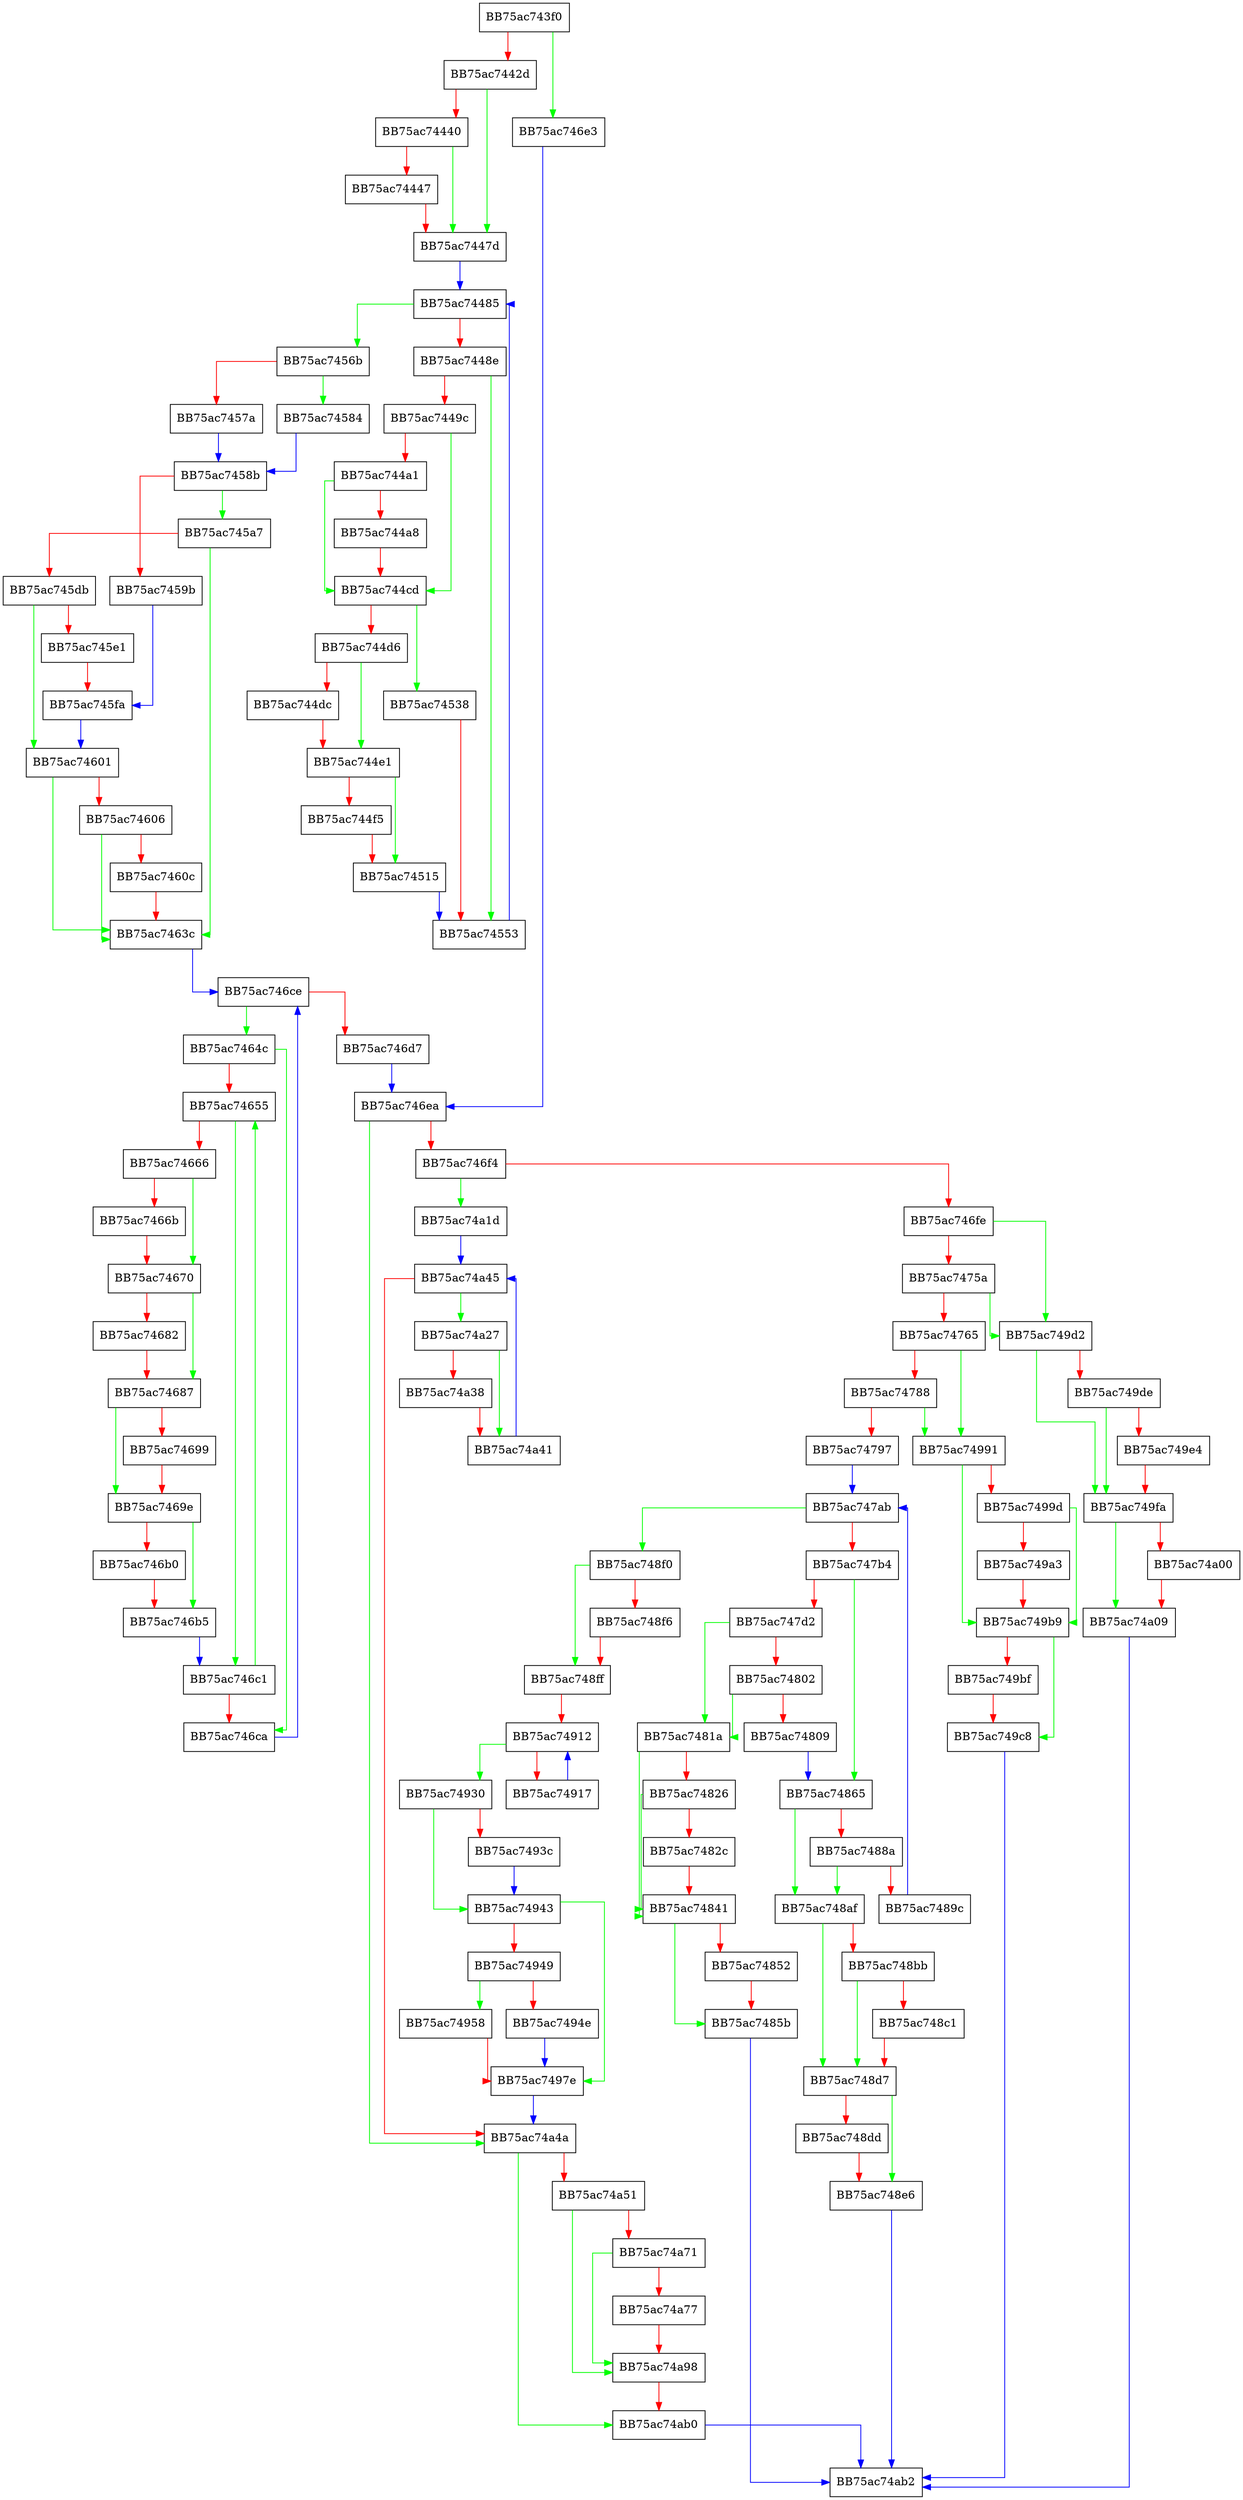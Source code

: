 digraph PostProcessRecordsWorker {
  node [shape="box"];
  graph [splines=ortho];
  BB75ac743f0 -> BB75ac746e3 [color="green"];
  BB75ac743f0 -> BB75ac7442d [color="red"];
  BB75ac7442d -> BB75ac7447d [color="green"];
  BB75ac7442d -> BB75ac74440 [color="red"];
  BB75ac74440 -> BB75ac7447d [color="green"];
  BB75ac74440 -> BB75ac74447 [color="red"];
  BB75ac74447 -> BB75ac7447d [color="red"];
  BB75ac7447d -> BB75ac74485 [color="blue"];
  BB75ac74485 -> BB75ac7456b [color="green"];
  BB75ac74485 -> BB75ac7448e [color="red"];
  BB75ac7448e -> BB75ac74553 [color="green"];
  BB75ac7448e -> BB75ac7449c [color="red"];
  BB75ac7449c -> BB75ac744cd [color="green"];
  BB75ac7449c -> BB75ac744a1 [color="red"];
  BB75ac744a1 -> BB75ac744cd [color="green"];
  BB75ac744a1 -> BB75ac744a8 [color="red"];
  BB75ac744a8 -> BB75ac744cd [color="red"];
  BB75ac744cd -> BB75ac74538 [color="green"];
  BB75ac744cd -> BB75ac744d6 [color="red"];
  BB75ac744d6 -> BB75ac744e1 [color="green"];
  BB75ac744d6 -> BB75ac744dc [color="red"];
  BB75ac744dc -> BB75ac744e1 [color="red"];
  BB75ac744e1 -> BB75ac74515 [color="green"];
  BB75ac744e1 -> BB75ac744f5 [color="red"];
  BB75ac744f5 -> BB75ac74515 [color="red"];
  BB75ac74515 -> BB75ac74553 [color="blue"];
  BB75ac74538 -> BB75ac74553 [color="red"];
  BB75ac74553 -> BB75ac74485 [color="blue"];
  BB75ac7456b -> BB75ac74584 [color="green"];
  BB75ac7456b -> BB75ac7457a [color="red"];
  BB75ac7457a -> BB75ac7458b [color="blue"];
  BB75ac74584 -> BB75ac7458b [color="blue"];
  BB75ac7458b -> BB75ac745a7 [color="green"];
  BB75ac7458b -> BB75ac7459b [color="red"];
  BB75ac7459b -> BB75ac745fa [color="blue"];
  BB75ac745a7 -> BB75ac7463c [color="green"];
  BB75ac745a7 -> BB75ac745db [color="red"];
  BB75ac745db -> BB75ac74601 [color="green"];
  BB75ac745db -> BB75ac745e1 [color="red"];
  BB75ac745e1 -> BB75ac745fa [color="red"];
  BB75ac745fa -> BB75ac74601 [color="blue"];
  BB75ac74601 -> BB75ac7463c [color="green"];
  BB75ac74601 -> BB75ac74606 [color="red"];
  BB75ac74606 -> BB75ac7463c [color="green"];
  BB75ac74606 -> BB75ac7460c [color="red"];
  BB75ac7460c -> BB75ac7463c [color="red"];
  BB75ac7463c -> BB75ac746ce [color="blue"];
  BB75ac7464c -> BB75ac746ca [color="green"];
  BB75ac7464c -> BB75ac74655 [color="red"];
  BB75ac74655 -> BB75ac746c1 [color="green"];
  BB75ac74655 -> BB75ac74666 [color="red"];
  BB75ac74666 -> BB75ac74670 [color="green"];
  BB75ac74666 -> BB75ac7466b [color="red"];
  BB75ac7466b -> BB75ac74670 [color="red"];
  BB75ac74670 -> BB75ac74687 [color="green"];
  BB75ac74670 -> BB75ac74682 [color="red"];
  BB75ac74682 -> BB75ac74687 [color="red"];
  BB75ac74687 -> BB75ac7469e [color="green"];
  BB75ac74687 -> BB75ac74699 [color="red"];
  BB75ac74699 -> BB75ac7469e [color="red"];
  BB75ac7469e -> BB75ac746b5 [color="green"];
  BB75ac7469e -> BB75ac746b0 [color="red"];
  BB75ac746b0 -> BB75ac746b5 [color="red"];
  BB75ac746b5 -> BB75ac746c1 [color="blue"];
  BB75ac746c1 -> BB75ac74655 [color="green"];
  BB75ac746c1 -> BB75ac746ca [color="red"];
  BB75ac746ca -> BB75ac746ce [color="blue"];
  BB75ac746ce -> BB75ac7464c [color="green"];
  BB75ac746ce -> BB75ac746d7 [color="red"];
  BB75ac746d7 -> BB75ac746ea [color="blue"];
  BB75ac746e3 -> BB75ac746ea [color="blue"];
  BB75ac746ea -> BB75ac74a4a [color="green"];
  BB75ac746ea -> BB75ac746f4 [color="red"];
  BB75ac746f4 -> BB75ac74a1d [color="green"];
  BB75ac746f4 -> BB75ac746fe [color="red"];
  BB75ac746fe -> BB75ac749d2 [color="green"];
  BB75ac746fe -> BB75ac7475a [color="red"];
  BB75ac7475a -> BB75ac749d2 [color="green"];
  BB75ac7475a -> BB75ac74765 [color="red"];
  BB75ac74765 -> BB75ac74991 [color="green"];
  BB75ac74765 -> BB75ac74788 [color="red"];
  BB75ac74788 -> BB75ac74991 [color="green"];
  BB75ac74788 -> BB75ac74797 [color="red"];
  BB75ac74797 -> BB75ac747ab [color="blue"];
  BB75ac747ab -> BB75ac748f0 [color="green"];
  BB75ac747ab -> BB75ac747b4 [color="red"];
  BB75ac747b4 -> BB75ac74865 [color="green"];
  BB75ac747b4 -> BB75ac747d2 [color="red"];
  BB75ac747d2 -> BB75ac7481a [color="green"];
  BB75ac747d2 -> BB75ac74802 [color="red"];
  BB75ac74802 -> BB75ac7481a [color="green"];
  BB75ac74802 -> BB75ac74809 [color="red"];
  BB75ac74809 -> BB75ac74865 [color="blue"];
  BB75ac7481a -> BB75ac74841 [color="green"];
  BB75ac7481a -> BB75ac74826 [color="red"];
  BB75ac74826 -> BB75ac74841 [color="green"];
  BB75ac74826 -> BB75ac7482c [color="red"];
  BB75ac7482c -> BB75ac74841 [color="red"];
  BB75ac74841 -> BB75ac7485b [color="green"];
  BB75ac74841 -> BB75ac74852 [color="red"];
  BB75ac74852 -> BB75ac7485b [color="red"];
  BB75ac7485b -> BB75ac74ab2 [color="blue"];
  BB75ac74865 -> BB75ac748af [color="green"];
  BB75ac74865 -> BB75ac7488a [color="red"];
  BB75ac7488a -> BB75ac748af [color="green"];
  BB75ac7488a -> BB75ac7489c [color="red"];
  BB75ac7489c -> BB75ac747ab [color="blue"];
  BB75ac748af -> BB75ac748d7 [color="green"];
  BB75ac748af -> BB75ac748bb [color="red"];
  BB75ac748bb -> BB75ac748d7 [color="green"];
  BB75ac748bb -> BB75ac748c1 [color="red"];
  BB75ac748c1 -> BB75ac748d7 [color="red"];
  BB75ac748d7 -> BB75ac748e6 [color="green"];
  BB75ac748d7 -> BB75ac748dd [color="red"];
  BB75ac748dd -> BB75ac748e6 [color="red"];
  BB75ac748e6 -> BB75ac74ab2 [color="blue"];
  BB75ac748f0 -> BB75ac748ff [color="green"];
  BB75ac748f0 -> BB75ac748f6 [color="red"];
  BB75ac748f6 -> BB75ac748ff [color="red"];
  BB75ac748ff -> BB75ac74912 [color="red"];
  BB75ac74912 -> BB75ac74930 [color="green"];
  BB75ac74912 -> BB75ac74917 [color="red"];
  BB75ac74917 -> BB75ac74912 [color="blue"];
  BB75ac74930 -> BB75ac74943 [color="green"];
  BB75ac74930 -> BB75ac7493c [color="red"];
  BB75ac7493c -> BB75ac74943 [color="blue"];
  BB75ac74943 -> BB75ac7497e [color="green"];
  BB75ac74943 -> BB75ac74949 [color="red"];
  BB75ac74949 -> BB75ac74958 [color="green"];
  BB75ac74949 -> BB75ac7494e [color="red"];
  BB75ac7494e -> BB75ac7497e [color="blue"];
  BB75ac74958 -> BB75ac7497e [color="red"];
  BB75ac7497e -> BB75ac74a4a [color="blue"];
  BB75ac74991 -> BB75ac749b9 [color="green"];
  BB75ac74991 -> BB75ac7499d [color="red"];
  BB75ac7499d -> BB75ac749b9 [color="green"];
  BB75ac7499d -> BB75ac749a3 [color="red"];
  BB75ac749a3 -> BB75ac749b9 [color="red"];
  BB75ac749b9 -> BB75ac749c8 [color="green"];
  BB75ac749b9 -> BB75ac749bf [color="red"];
  BB75ac749bf -> BB75ac749c8 [color="red"];
  BB75ac749c8 -> BB75ac74ab2 [color="blue"];
  BB75ac749d2 -> BB75ac749fa [color="green"];
  BB75ac749d2 -> BB75ac749de [color="red"];
  BB75ac749de -> BB75ac749fa [color="green"];
  BB75ac749de -> BB75ac749e4 [color="red"];
  BB75ac749e4 -> BB75ac749fa [color="red"];
  BB75ac749fa -> BB75ac74a09 [color="green"];
  BB75ac749fa -> BB75ac74a00 [color="red"];
  BB75ac74a00 -> BB75ac74a09 [color="red"];
  BB75ac74a09 -> BB75ac74ab2 [color="blue"];
  BB75ac74a1d -> BB75ac74a45 [color="blue"];
  BB75ac74a27 -> BB75ac74a41 [color="green"];
  BB75ac74a27 -> BB75ac74a38 [color="red"];
  BB75ac74a38 -> BB75ac74a41 [color="red"];
  BB75ac74a41 -> BB75ac74a45 [color="blue"];
  BB75ac74a45 -> BB75ac74a27 [color="green"];
  BB75ac74a45 -> BB75ac74a4a [color="red"];
  BB75ac74a4a -> BB75ac74ab0 [color="green"];
  BB75ac74a4a -> BB75ac74a51 [color="red"];
  BB75ac74a51 -> BB75ac74a98 [color="green"];
  BB75ac74a51 -> BB75ac74a71 [color="red"];
  BB75ac74a71 -> BB75ac74a98 [color="green"];
  BB75ac74a71 -> BB75ac74a77 [color="red"];
  BB75ac74a77 -> BB75ac74a98 [color="red"];
  BB75ac74a98 -> BB75ac74ab0 [color="red"];
  BB75ac74ab0 -> BB75ac74ab2 [color="blue"];
}